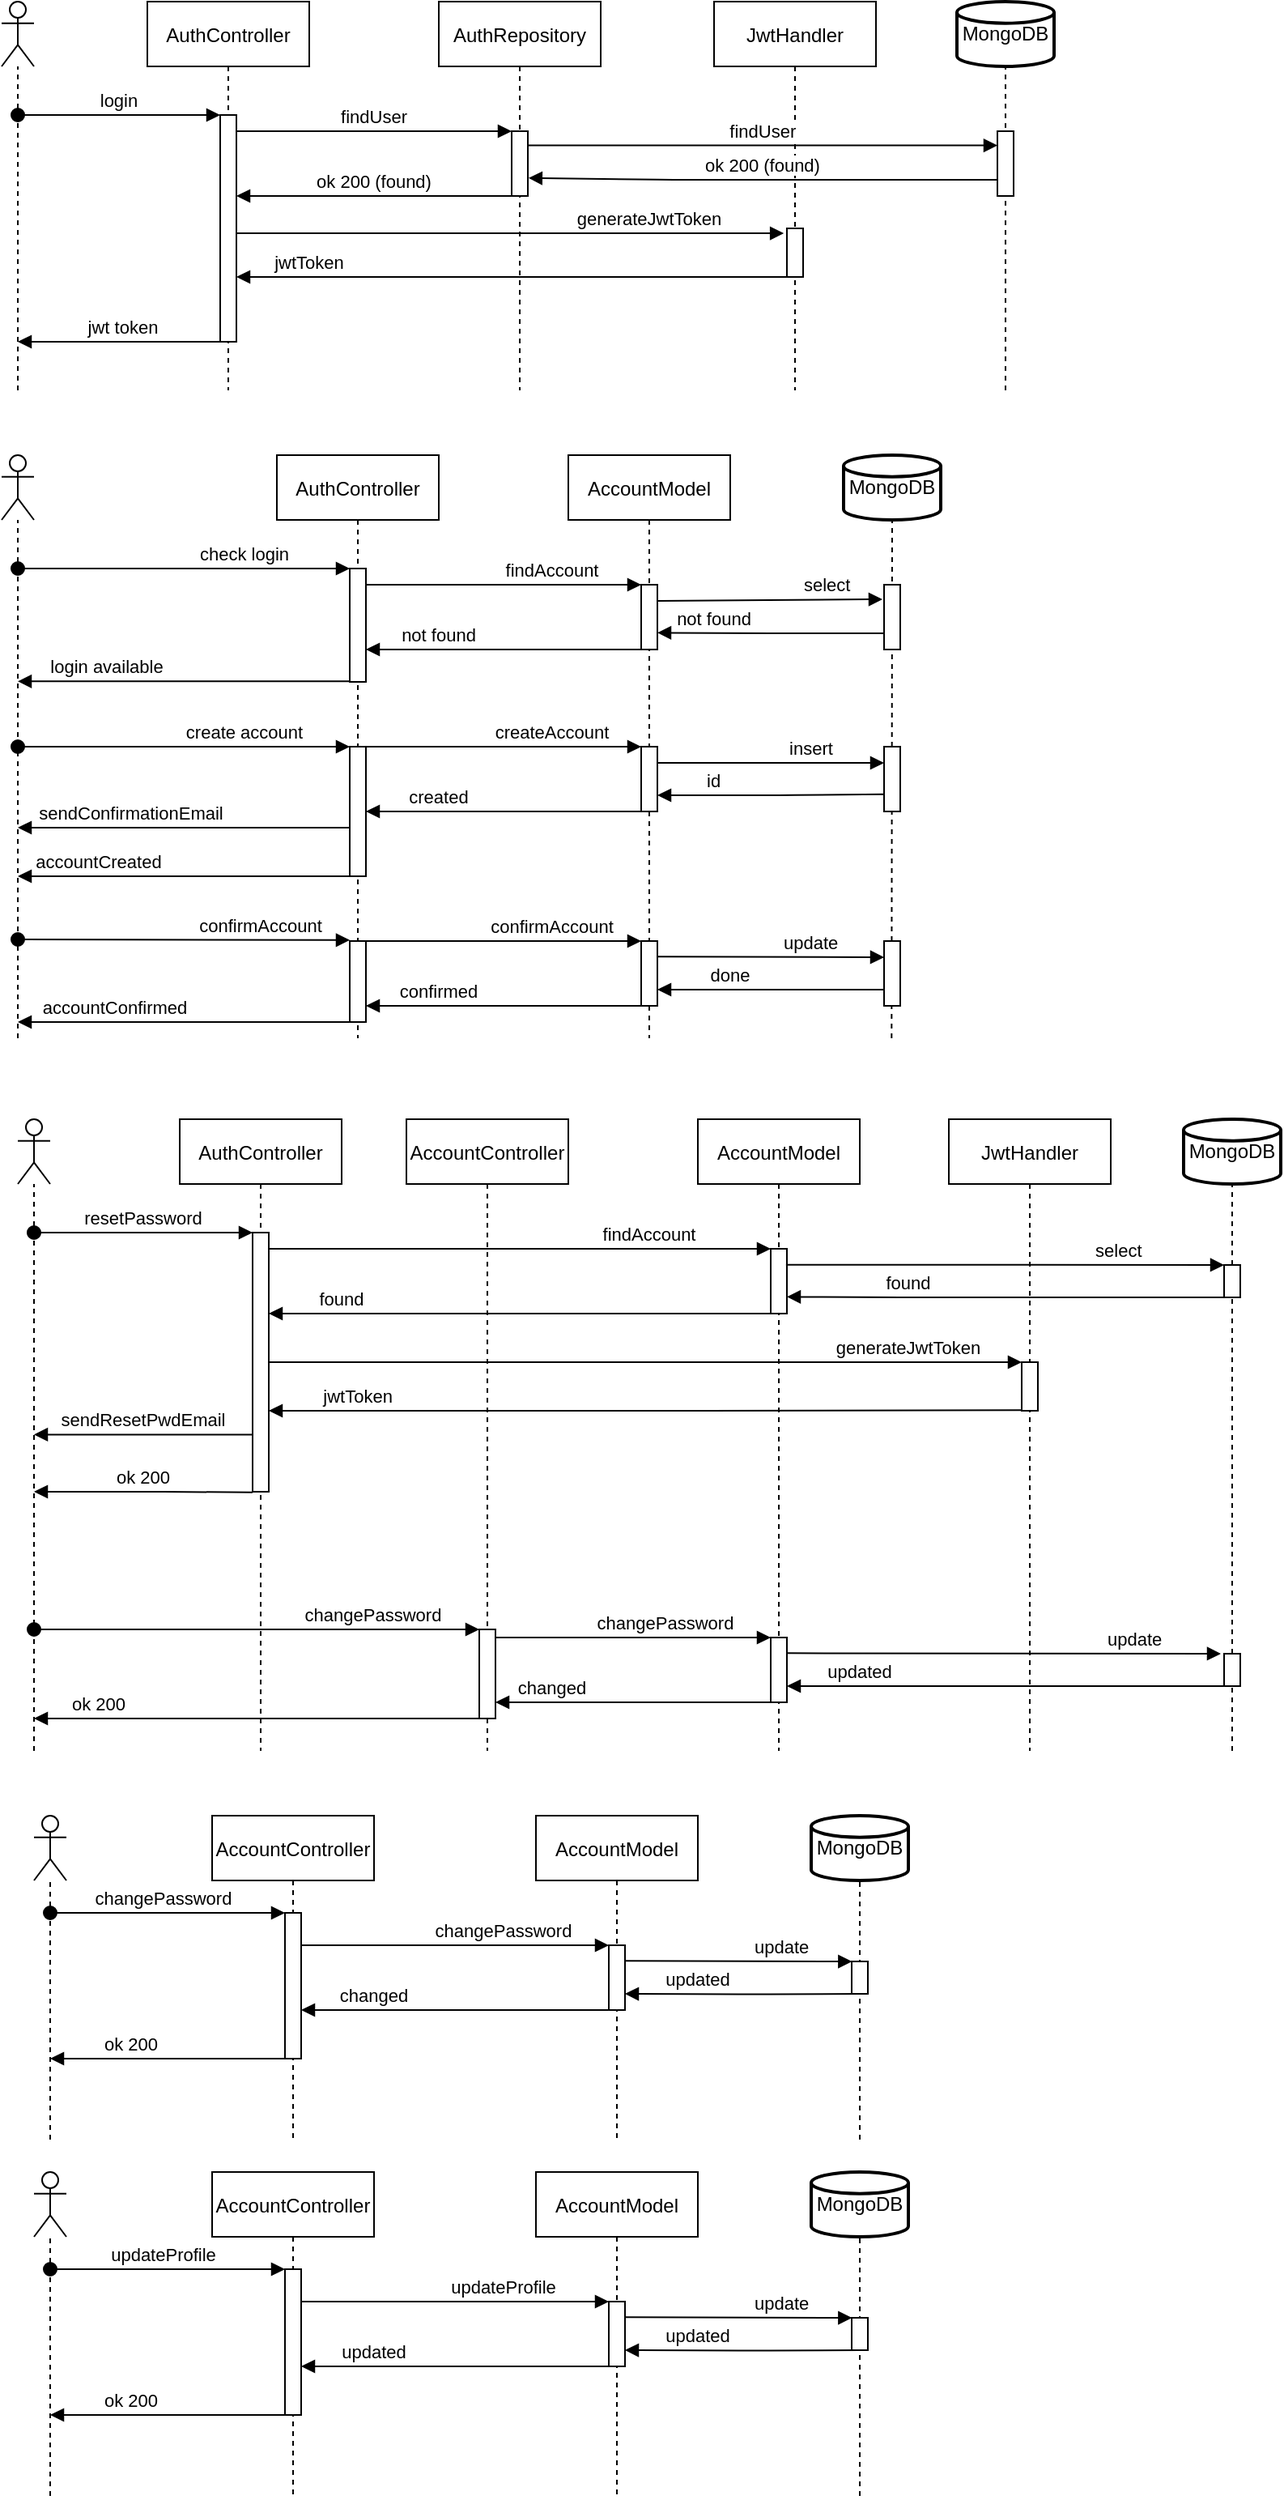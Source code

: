 <mxfile version="14.6.13" type="device"><diagram id="kgpKYQtTHZ0yAKxKKP6v" name="Page-1"><mxGraphModel dx="981" dy="567" grid="1" gridSize="10" guides="1" tooltips="1" connect="1" arrows="1" fold="1" page="1" pageScale="1" pageWidth="850" pageHeight="1100" math="0" shadow="0"><root><mxCell id="0"/><mxCell id="1" parent="0"/><mxCell id="3nuBFxr9cyL0pnOWT2aG-1" value="AuthController" style="shape=umlLifeline;perimeter=lifelinePerimeter;container=1;collapsible=0;recursiveResize=0;rounded=0;shadow=0;strokeWidth=1;" parent="1" vertex="1"><mxGeometry x="120" y="80" width="100" height="240" as="geometry"/></mxCell><mxCell id="3nuBFxr9cyL0pnOWT2aG-2" value="" style="points=[];perimeter=orthogonalPerimeter;rounded=0;shadow=0;strokeWidth=1;" parent="3nuBFxr9cyL0pnOWT2aG-1" vertex="1"><mxGeometry x="45" y="70" width="10" height="140" as="geometry"/></mxCell><mxCell id="3nuBFxr9cyL0pnOWT2aG-3" value="login" style="verticalAlign=bottom;startArrow=oval;endArrow=block;startSize=8;shadow=0;strokeWidth=1;" parent="3nuBFxr9cyL0pnOWT2aG-1" target="3nuBFxr9cyL0pnOWT2aG-2" edge="1"><mxGeometry relative="1" as="geometry"><mxPoint x="-80" y="70" as="sourcePoint"/></mxGeometry></mxCell><mxCell id="3nuBFxr9cyL0pnOWT2aG-5" value="AuthRepository" style="shape=umlLifeline;perimeter=lifelinePerimeter;container=1;collapsible=0;recursiveResize=0;rounded=0;shadow=0;strokeWidth=1;" parent="1" vertex="1"><mxGeometry x="300" y="80" width="100" height="240" as="geometry"/></mxCell><mxCell id="3nuBFxr9cyL0pnOWT2aG-6" value="" style="points=[];perimeter=orthogonalPerimeter;rounded=0;shadow=0;strokeWidth=1;" parent="3nuBFxr9cyL0pnOWT2aG-5" vertex="1"><mxGeometry x="45" y="80" width="10" height="40" as="geometry"/></mxCell><mxCell id="3nuBFxr9cyL0pnOWT2aG-8" value="findUser" style="verticalAlign=bottom;endArrow=block;entryX=0;entryY=0;shadow=0;strokeWidth=1;" parent="1" source="3nuBFxr9cyL0pnOWT2aG-2" target="3nuBFxr9cyL0pnOWT2aG-6" edge="1"><mxGeometry relative="1" as="geometry"><mxPoint x="275" y="160" as="sourcePoint"/></mxGeometry></mxCell><mxCell id="3nuBFxr9cyL0pnOWT2aG-9" value="ok 200 (found)" style="verticalAlign=bottom;endArrow=block;shadow=0;strokeWidth=1;" parent="1" source="3nuBFxr9cyL0pnOWT2aG-6" target="3nuBFxr9cyL0pnOWT2aG-2" edge="1"><mxGeometry relative="1" as="geometry"><mxPoint x="240" y="200" as="sourcePoint"/><mxPoint x="180" y="200" as="targetPoint"/><Array as="points"><mxPoint x="260" y="200"/></Array></mxGeometry></mxCell><mxCell id="QQzCPFlwRDS6oltA7T0L-1" value="" style="shape=umlActor;verticalLabelPosition=bottom;verticalAlign=top;html=1;outlineConnect=0;" vertex="1" parent="1"><mxGeometry x="30" y="80" width="20" height="40" as="geometry"/></mxCell><mxCell id="QQzCPFlwRDS6oltA7T0L-2" value="" style="endArrow=none;dashed=1;html=1;" edge="1" parent="1" target="QQzCPFlwRDS6oltA7T0L-1"><mxGeometry width="50" height="50" relative="1" as="geometry"><mxPoint x="40" y="320" as="sourcePoint"/><mxPoint x="39.58" y="130" as="targetPoint"/></mxGeometry></mxCell><mxCell id="QQzCPFlwRDS6oltA7T0L-3" value="JwtHandler" style="shape=umlLifeline;perimeter=lifelinePerimeter;container=1;collapsible=0;recursiveResize=0;rounded=0;shadow=0;strokeWidth=1;" vertex="1" parent="1"><mxGeometry x="470" y="80" width="100" height="240" as="geometry"/></mxCell><mxCell id="QQzCPFlwRDS6oltA7T0L-4" value="" style="points=[];perimeter=orthogonalPerimeter;rounded=0;shadow=0;strokeWidth=1;" vertex="1" parent="QQzCPFlwRDS6oltA7T0L-3"><mxGeometry x="45" y="140" width="10" height="30" as="geometry"/></mxCell><mxCell id="QQzCPFlwRDS6oltA7T0L-5" value="generateJwtToken" style="verticalAlign=bottom;endArrow=block;entryX=-0.193;entryY=0.102;shadow=0;strokeWidth=1;entryDx=0;entryDy=0;entryPerimeter=0;" edge="1" parent="1" source="3nuBFxr9cyL0pnOWT2aG-2" target="QQzCPFlwRDS6oltA7T0L-4"><mxGeometry x="0.509" relative="1" as="geometry"><mxPoint x="180" y="240" as="sourcePoint"/><mxPoint x="350" y="240" as="targetPoint"/><mxPoint as="offset"/></mxGeometry></mxCell><mxCell id="QQzCPFlwRDS6oltA7T0L-8" value="jwt token" style="verticalAlign=bottom;endArrow=block;shadow=0;strokeWidth=1;" edge="1" parent="1"><mxGeometry relative="1" as="geometry"><mxPoint x="170" y="290" as="sourcePoint"/><mxPoint x="40" y="290" as="targetPoint"/><Array as="points"><mxPoint x="85" y="290"/></Array></mxGeometry></mxCell><mxCell id="QQzCPFlwRDS6oltA7T0L-9" value="jwtToken" style="verticalAlign=bottom;endArrow=block;shadow=0;strokeWidth=1;" edge="1" parent="1" target="3nuBFxr9cyL0pnOWT2aG-2"><mxGeometry x="0.739" relative="1" as="geometry"><mxPoint x="520" y="250.0" as="sourcePoint"/><mxPoint x="350" y="250.0" as="targetPoint"/><Array as="points"><mxPoint x="435" y="250"/></Array><mxPoint as="offset"/></mxGeometry></mxCell><mxCell id="QQzCPFlwRDS6oltA7T0L-20" value="AuthController" style="shape=umlLifeline;perimeter=lifelinePerimeter;container=1;collapsible=0;recursiveResize=0;rounded=0;shadow=0;strokeWidth=1;" vertex="1" parent="1"><mxGeometry x="200" y="360" width="100" height="360" as="geometry"/></mxCell><mxCell id="QQzCPFlwRDS6oltA7T0L-21" value="" style="points=[];perimeter=orthogonalPerimeter;rounded=0;shadow=0;strokeWidth=1;" vertex="1" parent="QQzCPFlwRDS6oltA7T0L-20"><mxGeometry x="45" y="70" width="10" height="70" as="geometry"/></mxCell><mxCell id="QQzCPFlwRDS6oltA7T0L-22" value="check login" style="verticalAlign=bottom;startArrow=oval;endArrow=block;startSize=8;shadow=0;strokeWidth=1;" edge="1" parent="QQzCPFlwRDS6oltA7T0L-20" target="QQzCPFlwRDS6oltA7T0L-21"><mxGeometry x="0.366" relative="1" as="geometry"><mxPoint x="-160" y="70" as="sourcePoint"/><mxPoint as="offset"/></mxGeometry></mxCell><mxCell id="QQzCPFlwRDS6oltA7T0L-23" value="AccountModel" style="shape=umlLifeline;perimeter=lifelinePerimeter;container=1;collapsible=0;recursiveResize=0;rounded=0;shadow=0;strokeWidth=1;" vertex="1" parent="1"><mxGeometry x="380" y="360" width="100" height="360" as="geometry"/></mxCell><mxCell id="QQzCPFlwRDS6oltA7T0L-24" value="" style="points=[];perimeter=orthogonalPerimeter;rounded=0;shadow=0;strokeWidth=1;" vertex="1" parent="QQzCPFlwRDS6oltA7T0L-23"><mxGeometry x="45" y="80" width="10" height="40" as="geometry"/></mxCell><mxCell id="QQzCPFlwRDS6oltA7T0L-46" value="" style="points=[];perimeter=orthogonalPerimeter;rounded=0;shadow=0;strokeWidth=1;" vertex="1" parent="QQzCPFlwRDS6oltA7T0L-23"><mxGeometry x="45" y="300" width="10" height="40" as="geometry"/></mxCell><mxCell id="QQzCPFlwRDS6oltA7T0L-47" value="confirmAccount" style="verticalAlign=bottom;endArrow=block;entryX=0;entryY=0;shadow=0;strokeWidth=1;" edge="1" parent="QQzCPFlwRDS6oltA7T0L-23"><mxGeometry x="0.353" relative="1" as="geometry"><mxPoint x="-125" y="300" as="sourcePoint"/><mxPoint x="45" y="300" as="targetPoint"/><mxPoint as="offset"/></mxGeometry></mxCell><mxCell id="QQzCPFlwRDS6oltA7T0L-48" value="confirmed" style="verticalAlign=bottom;endArrow=block;shadow=0;strokeWidth=1;" edge="1" parent="QQzCPFlwRDS6oltA7T0L-23"><mxGeometry x="0.471" relative="1" as="geometry"><mxPoint x="45" y="340" as="sourcePoint"/><mxPoint x="-125" y="340" as="targetPoint"/><Array as="points"><mxPoint x="-40" y="340"/></Array><mxPoint as="offset"/></mxGeometry></mxCell><mxCell id="QQzCPFlwRDS6oltA7T0L-35" value="" style="points=[];perimeter=orthogonalPerimeter;rounded=0;shadow=0;strokeWidth=1;" vertex="1" parent="QQzCPFlwRDS6oltA7T0L-23"><mxGeometry x="-135" y="180" width="10" height="80" as="geometry"/></mxCell><mxCell id="QQzCPFlwRDS6oltA7T0L-37" value="" style="points=[];perimeter=orthogonalPerimeter;rounded=0;shadow=0;strokeWidth=1;" vertex="1" parent="QQzCPFlwRDS6oltA7T0L-23"><mxGeometry x="45" y="180" width="10" height="40" as="geometry"/></mxCell><mxCell id="QQzCPFlwRDS6oltA7T0L-38" value="createAccount" style="verticalAlign=bottom;endArrow=block;entryX=0;entryY=0;shadow=0;strokeWidth=1;" edge="1" parent="QQzCPFlwRDS6oltA7T0L-23"><mxGeometry x="0.353" relative="1" as="geometry"><mxPoint x="-125" y="180" as="sourcePoint"/><mxPoint x="45" y="180" as="targetPoint"/><mxPoint as="offset"/></mxGeometry></mxCell><mxCell id="QQzCPFlwRDS6oltA7T0L-39" value="created" style="verticalAlign=bottom;endArrow=block;shadow=0;strokeWidth=1;" edge="1" parent="QQzCPFlwRDS6oltA7T0L-23"><mxGeometry x="0.471" relative="1" as="geometry"><mxPoint x="45" y="220" as="sourcePoint"/><mxPoint x="-125" y="220" as="targetPoint"/><Array as="points"><mxPoint x="-40" y="220"/></Array><mxPoint as="offset"/></mxGeometry></mxCell><mxCell id="QQzCPFlwRDS6oltA7T0L-42" value="accountCreated" style="verticalAlign=bottom;endArrow=block;shadow=0;strokeWidth=1;" edge="1" parent="QQzCPFlwRDS6oltA7T0L-23"><mxGeometry x="0.512" relative="1" as="geometry"><mxPoint x="-135" y="260.0" as="sourcePoint"/><mxPoint x="-340" y="260" as="targetPoint"/><Array as="points"><mxPoint x="-215" y="260"/></Array><mxPoint as="offset"/></mxGeometry></mxCell><mxCell id="QQzCPFlwRDS6oltA7T0L-43" value="sendConfirmationEmail" style="verticalAlign=bottom;endArrow=block;shadow=0;strokeWidth=1;" edge="1" parent="QQzCPFlwRDS6oltA7T0L-23"><mxGeometry x="0.317" relative="1" as="geometry"><mxPoint x="-135" y="230" as="sourcePoint"/><mxPoint x="-340" y="230" as="targetPoint"/><Array as="points"><mxPoint x="-215" y="230"/></Array><mxPoint as="offset"/></mxGeometry></mxCell><mxCell id="QQzCPFlwRDS6oltA7T0L-25" value="findAccount" style="verticalAlign=bottom;endArrow=block;entryX=0;entryY=0;shadow=0;strokeWidth=1;" edge="1" parent="1" source="QQzCPFlwRDS6oltA7T0L-21" target="QQzCPFlwRDS6oltA7T0L-24"><mxGeometry x="0.353" relative="1" as="geometry"><mxPoint x="355" y="440" as="sourcePoint"/><mxPoint as="offset"/></mxGeometry></mxCell><mxCell id="QQzCPFlwRDS6oltA7T0L-26" value="not found" style="verticalAlign=bottom;endArrow=block;shadow=0;strokeWidth=1;" edge="1" parent="1" source="QQzCPFlwRDS6oltA7T0L-24" target="QQzCPFlwRDS6oltA7T0L-21"><mxGeometry x="0.471" relative="1" as="geometry"><mxPoint x="320" y="480" as="sourcePoint"/><mxPoint x="260" y="480" as="targetPoint"/><Array as="points"><mxPoint x="340" y="480"/></Array><mxPoint as="offset"/></mxGeometry></mxCell><mxCell id="QQzCPFlwRDS6oltA7T0L-27" value="" style="shape=umlActor;verticalLabelPosition=bottom;verticalAlign=top;html=1;outlineConnect=0;" vertex="1" parent="1"><mxGeometry x="30" y="360" width="20" height="40" as="geometry"/></mxCell><mxCell id="QQzCPFlwRDS6oltA7T0L-28" value="" style="endArrow=none;dashed=1;html=1;" edge="1" parent="1" target="QQzCPFlwRDS6oltA7T0L-27"><mxGeometry width="50" height="50" relative="1" as="geometry"><mxPoint x="40" y="720" as="sourcePoint"/><mxPoint x="35" y="410" as="targetPoint"/></mxGeometry></mxCell><mxCell id="QQzCPFlwRDS6oltA7T0L-29" value="login available" style="verticalAlign=bottom;endArrow=block;shadow=0;strokeWidth=1;" edge="1" parent="1" source="QQzCPFlwRDS6oltA7T0L-21"><mxGeometry x="0.463" relative="1" as="geometry"><mxPoint x="170" y="500" as="sourcePoint"/><mxPoint x="40" y="499.66" as="targetPoint"/><Array as="points"><mxPoint x="95" y="499.66"/></Array><mxPoint as="offset"/></mxGeometry></mxCell><mxCell id="QQzCPFlwRDS6oltA7T0L-44" value="" style="points=[];perimeter=orthogonalPerimeter;rounded=0;shadow=0;strokeWidth=1;" vertex="1" parent="1"><mxGeometry x="245" y="660" width="10" height="50" as="geometry"/></mxCell><mxCell id="QQzCPFlwRDS6oltA7T0L-45" value="confirmAccount" style="verticalAlign=bottom;startArrow=oval;endArrow=block;startSize=8;shadow=0;strokeWidth=1;" edge="1" parent="1"><mxGeometry x="0.463" relative="1" as="geometry"><mxPoint x="40" y="659" as="sourcePoint"/><mxPoint x="245" y="659.43" as="targetPoint"/><mxPoint as="offset"/></mxGeometry></mxCell><mxCell id="QQzCPFlwRDS6oltA7T0L-49" value="accountConfirmed" style="verticalAlign=bottom;endArrow=block;shadow=0;strokeWidth=1;" edge="1" parent="1" source="QQzCPFlwRDS6oltA7T0L-20"><mxGeometry x="0.427" relative="1" as="geometry"><mxPoint x="175" y="710" as="sourcePoint"/><mxPoint x="40" y="710" as="targetPoint"/><Array as="points"><mxPoint x="95" y="710"/></Array><mxPoint as="offset"/></mxGeometry></mxCell><mxCell id="QQzCPFlwRDS6oltA7T0L-50" value="MongoDB" style="strokeWidth=2;html=1;shape=mxgraph.flowchart.database;whiteSpace=wrap;" vertex="1" parent="1"><mxGeometry x="550" y="360" width="60" height="40" as="geometry"/></mxCell><mxCell id="QQzCPFlwRDS6oltA7T0L-51" value="" style="endArrow=none;dashed=1;html=1;entryX=0.5;entryY=1;entryDx=0;entryDy=0;entryPerimeter=0;" edge="1" parent="1" target="QQzCPFlwRDS6oltA7T0L-50"><mxGeometry width="50" height="50" relative="1" as="geometry"><mxPoint x="579.66" y="720.0" as="sourcePoint"/><mxPoint x="579.66" y="410" as="targetPoint"/></mxGeometry></mxCell><mxCell id="QQzCPFlwRDS6oltA7T0L-52" value="" style="points=[];perimeter=orthogonalPerimeter;rounded=0;shadow=0;strokeWidth=1;" vertex="1" parent="1"><mxGeometry x="575" y="440" width="10" height="40" as="geometry"/></mxCell><mxCell id="QQzCPFlwRDS6oltA7T0L-53" value="select" style="verticalAlign=bottom;endArrow=block;shadow=0;strokeWidth=1;entryX=-0.1;entryY=0.225;entryDx=0;entryDy=0;entryPerimeter=0;exitX=1.033;exitY=0.25;exitDx=0;exitDy=0;exitPerimeter=0;" edge="1" parent="1" target="QQzCPFlwRDS6oltA7T0L-52" source="QQzCPFlwRDS6oltA7T0L-24"><mxGeometry x="0.51" relative="1" as="geometry"><mxPoint x="440" y="450" as="sourcePoint"/><mxPoint x="540" y="450" as="targetPoint"/><mxPoint as="offset"/></mxGeometry></mxCell><mxCell id="QQzCPFlwRDS6oltA7T0L-55" value="not found" style="verticalAlign=bottom;endArrow=block;shadow=0;strokeWidth=1;entryX=1;entryY=0.742;entryDx=0;entryDy=0;entryPerimeter=0;" edge="1" parent="1" source="QQzCPFlwRDS6oltA7T0L-52" target="QQzCPFlwRDS6oltA7T0L-24"><mxGeometry x="0.5" relative="1" as="geometry"><mxPoint x="570" y="470" as="sourcePoint"/><mxPoint x="440" y="470" as="targetPoint"/><Array as="points"><mxPoint x="515" y="470"/></Array><mxPoint as="offset"/></mxGeometry></mxCell><mxCell id="QQzCPFlwRDS6oltA7T0L-56" value="" style="points=[];perimeter=orthogonalPerimeter;rounded=0;shadow=0;strokeWidth=1;" vertex="1" parent="1"><mxGeometry x="575" y="540" width="10" height="40" as="geometry"/></mxCell><mxCell id="QQzCPFlwRDS6oltA7T0L-57" value="insert" style="verticalAlign=bottom;endArrow=block;shadow=0;strokeWidth=1;" edge="1" parent="1" target="QQzCPFlwRDS6oltA7T0L-56"><mxGeometry x="0.357" relative="1" as="geometry"><mxPoint x="435" y="550" as="sourcePoint"/><mxPoint x="555" y="550" as="targetPoint"/><Array as="points"><mxPoint x="525" y="550"/></Array><mxPoint as="offset"/></mxGeometry></mxCell><mxCell id="QQzCPFlwRDS6oltA7T0L-58" value="id" style="verticalAlign=bottom;endArrow=block;shadow=0;strokeWidth=1;exitX=0.033;exitY=0.733;exitDx=0;exitDy=0;exitPerimeter=0;" edge="1" parent="1" source="QQzCPFlwRDS6oltA7T0L-56"><mxGeometry x="0.501" relative="1" as="geometry"><mxPoint x="555" y="570" as="sourcePoint"/><mxPoint x="435" y="570" as="targetPoint"/><Array as="points"><mxPoint x="510" y="570"/></Array><mxPoint as="offset"/></mxGeometry></mxCell><mxCell id="QQzCPFlwRDS6oltA7T0L-59" value="" style="points=[];perimeter=orthogonalPerimeter;rounded=0;shadow=0;strokeWidth=1;" vertex="1" parent="1"><mxGeometry x="575" y="660" width="10" height="40" as="geometry"/></mxCell><mxCell id="QQzCPFlwRDS6oltA7T0L-60" value="update" style="verticalAlign=bottom;endArrow=block;shadow=0;strokeWidth=1;exitX=1.033;exitY=0.242;exitDx=0;exitDy=0;exitPerimeter=0;" edge="1" parent="1" source="QQzCPFlwRDS6oltA7T0L-46"><mxGeometry x="0.356" relative="1" as="geometry"><mxPoint x="455" y="670" as="sourcePoint"/><mxPoint x="575" y="670" as="targetPoint"/><mxPoint as="offset"/></mxGeometry></mxCell><mxCell id="QQzCPFlwRDS6oltA7T0L-61" value="done" style="verticalAlign=bottom;endArrow=block;shadow=0;strokeWidth=1;" edge="1" parent="1" source="QQzCPFlwRDS6oltA7T0L-59"><mxGeometry x="0.357" relative="1" as="geometry"><mxPoint x="555" y="690" as="sourcePoint"/><mxPoint x="435" y="690" as="targetPoint"/><Array as="points"><mxPoint x="510" y="690"/></Array><mxPoint as="offset"/></mxGeometry></mxCell><mxCell id="QQzCPFlwRDS6oltA7T0L-64" value="MongoDB" style="strokeWidth=2;html=1;shape=mxgraph.flowchart.database;whiteSpace=wrap;" vertex="1" parent="1"><mxGeometry x="620" y="80" width="60" height="40" as="geometry"/></mxCell><mxCell id="QQzCPFlwRDS6oltA7T0L-65" value="" style="endArrow=none;dashed=1;html=1;entryX=0.5;entryY=1;entryDx=0;entryDy=0;entryPerimeter=0;" edge="1" parent="1" target="QQzCPFlwRDS6oltA7T0L-64"><mxGeometry width="50" height="50" relative="1" as="geometry"><mxPoint x="650" y="320" as="sourcePoint"/><mxPoint x="649.66" y="130" as="targetPoint"/></mxGeometry></mxCell><mxCell id="QQzCPFlwRDS6oltA7T0L-66" value="" style="points=[];perimeter=orthogonalPerimeter;rounded=0;shadow=0;strokeWidth=1;" vertex="1" parent="1"><mxGeometry x="645" y="160" width="10" height="40" as="geometry"/></mxCell><mxCell id="QQzCPFlwRDS6oltA7T0L-67" value="findUser" style="verticalAlign=bottom;endArrow=block;shadow=0;strokeWidth=1;exitX=1.014;exitY=0.219;exitDx=0;exitDy=0;exitPerimeter=0;" edge="1" parent="1" source="3nuBFxr9cyL0pnOWT2aG-6" target="QQzCPFlwRDS6oltA7T0L-66"><mxGeometry relative="1" as="geometry"><mxPoint x="360" y="170" as="sourcePoint"/><mxPoint x="530" y="170" as="targetPoint"/></mxGeometry></mxCell><mxCell id="QQzCPFlwRDS6oltA7T0L-68" value="ok 200 (found)" style="verticalAlign=bottom;endArrow=block;shadow=0;strokeWidth=1;entryX=1.041;entryY=0.723;entryDx=0;entryDy=0;entryPerimeter=0;" edge="1" parent="1" source="QQzCPFlwRDS6oltA7T0L-66" target="3nuBFxr9cyL0pnOWT2aG-6"><mxGeometry relative="1" as="geometry"><mxPoint x="530" y="190" as="sourcePoint"/><mxPoint x="360" y="189" as="targetPoint"/><Array as="points"><mxPoint x="445" y="190"/></Array></mxGeometry></mxCell><mxCell id="QQzCPFlwRDS6oltA7T0L-69" value="AuthController" style="shape=umlLifeline;perimeter=lifelinePerimeter;container=1;collapsible=0;recursiveResize=0;rounded=0;shadow=0;strokeWidth=1;" vertex="1" parent="1"><mxGeometry x="140" y="770" width="100" height="390" as="geometry"/></mxCell><mxCell id="QQzCPFlwRDS6oltA7T0L-70" value="" style="points=[];perimeter=orthogonalPerimeter;rounded=0;shadow=0;strokeWidth=1;" vertex="1" parent="QQzCPFlwRDS6oltA7T0L-69"><mxGeometry x="45" y="70" width="10" height="160" as="geometry"/></mxCell><mxCell id="QQzCPFlwRDS6oltA7T0L-71" value="resetPassword" style="verticalAlign=bottom;startArrow=oval;endArrow=block;startSize=8;shadow=0;strokeWidth=1;" edge="1" parent="QQzCPFlwRDS6oltA7T0L-69" target="QQzCPFlwRDS6oltA7T0L-70"><mxGeometry relative="1" as="geometry"><mxPoint x="-90" y="70" as="sourcePoint"/></mxGeometry></mxCell><mxCell id="QQzCPFlwRDS6oltA7T0L-72" value="AccountModel" style="shape=umlLifeline;perimeter=lifelinePerimeter;container=1;collapsible=0;recursiveResize=0;rounded=0;shadow=0;strokeWidth=1;" vertex="1" parent="1"><mxGeometry x="460" y="770" width="100" height="390" as="geometry"/></mxCell><mxCell id="QQzCPFlwRDS6oltA7T0L-73" value="" style="points=[];perimeter=orthogonalPerimeter;rounded=0;shadow=0;strokeWidth=1;" vertex="1" parent="QQzCPFlwRDS6oltA7T0L-72"><mxGeometry x="45" y="80" width="10" height="40" as="geometry"/></mxCell><mxCell id="QQzCPFlwRDS6oltA7T0L-74" value="" style="points=[];perimeter=orthogonalPerimeter;rounded=0;shadow=0;strokeWidth=1;" vertex="1" parent="QQzCPFlwRDS6oltA7T0L-72"><mxGeometry x="45" y="320" width="10" height="40" as="geometry"/></mxCell><mxCell id="QQzCPFlwRDS6oltA7T0L-84" value="findAccount" style="verticalAlign=bottom;endArrow=block;entryX=0;entryY=0;shadow=0;strokeWidth=1;" edge="1" parent="1" source="QQzCPFlwRDS6oltA7T0L-70" target="QQzCPFlwRDS6oltA7T0L-73"><mxGeometry x="0.516" relative="1" as="geometry"><mxPoint x="295" y="850" as="sourcePoint"/><mxPoint as="offset"/></mxGeometry></mxCell><mxCell id="QQzCPFlwRDS6oltA7T0L-85" value="found" style="verticalAlign=bottom;endArrow=block;shadow=0;strokeWidth=1;" edge="1" parent="1" source="QQzCPFlwRDS6oltA7T0L-73" target="QQzCPFlwRDS6oltA7T0L-70"><mxGeometry x="0.71" relative="1" as="geometry"><mxPoint x="260" y="890" as="sourcePoint"/><mxPoint x="200" y="890" as="targetPoint"/><Array as="points"><mxPoint x="280" y="890"/></Array><mxPoint as="offset"/></mxGeometry></mxCell><mxCell id="QQzCPFlwRDS6oltA7T0L-86" value="" style="shape=umlActor;verticalLabelPosition=bottom;verticalAlign=top;html=1;outlineConnect=0;" vertex="1" parent="1"><mxGeometry x="40" y="770" width="20" height="40" as="geometry"/></mxCell><mxCell id="QQzCPFlwRDS6oltA7T0L-87" value="" style="endArrow=none;dashed=1;html=1;" edge="1" parent="1" target="QQzCPFlwRDS6oltA7T0L-86"><mxGeometry width="50" height="50" relative="1" as="geometry"><mxPoint x="50" y="1160" as="sourcePoint"/><mxPoint x="45" y="820" as="targetPoint"/></mxGeometry></mxCell><mxCell id="QQzCPFlwRDS6oltA7T0L-88" value="ok 200" style="verticalAlign=bottom;endArrow=block;shadow=0;strokeWidth=1;" edge="1" parent="1"><mxGeometry relative="1" as="geometry"><mxPoint x="185" y="1000.34" as="sourcePoint"/><mxPoint x="50" y="1000" as="targetPoint"/><Array as="points"><mxPoint x="120" y="1000"/></Array></mxGeometry></mxCell><mxCell id="QQzCPFlwRDS6oltA7T0L-90" value="changePassword" style="verticalAlign=bottom;startArrow=oval;endArrow=block;startSize=8;shadow=0;strokeWidth=1;" edge="1" parent="1"><mxGeometry x="0.522" relative="1" as="geometry"><mxPoint x="50" y="1085" as="sourcePoint"/><mxPoint x="325" y="1085" as="targetPoint"/><mxPoint as="offset"/></mxGeometry></mxCell><mxCell id="QQzCPFlwRDS6oltA7T0L-91" value="ok 200" style="verticalAlign=bottom;endArrow=block;shadow=0;strokeWidth=1;" edge="1" parent="1" source="QQzCPFlwRDS6oltA7T0L-89"><mxGeometry x="0.709" relative="1" as="geometry"><mxPoint x="320" y="1140" as="sourcePoint"/><mxPoint x="50" y="1140" as="targetPoint"/><Array as="points"><mxPoint x="105" y="1140"/></Array><mxPoint as="offset"/></mxGeometry></mxCell><mxCell id="QQzCPFlwRDS6oltA7T0L-92" value="MongoDB" style="strokeWidth=2;html=1;shape=mxgraph.flowchart.database;whiteSpace=wrap;" vertex="1" parent="1"><mxGeometry x="760" y="770" width="60" height="40" as="geometry"/></mxCell><mxCell id="QQzCPFlwRDS6oltA7T0L-93" value="" style="endArrow=none;dashed=1;html=1;entryX=0.5;entryY=1;entryDx=0;entryDy=0;entryPerimeter=0;" edge="1" parent="1" target="QQzCPFlwRDS6oltA7T0L-92"><mxGeometry width="50" height="50" relative="1" as="geometry"><mxPoint x="790" y="1160" as="sourcePoint"/><mxPoint x="659.66" y="820" as="targetPoint"/></mxGeometry></mxCell><mxCell id="QQzCPFlwRDS6oltA7T0L-94" value="" style="points=[];perimeter=orthogonalPerimeter;rounded=0;shadow=0;strokeWidth=1;" vertex="1" parent="1"><mxGeometry x="785" y="860" width="10" height="20" as="geometry"/></mxCell><mxCell id="QQzCPFlwRDS6oltA7T0L-95" value="select" style="verticalAlign=bottom;endArrow=block;shadow=0;strokeWidth=1;exitX=0.943;exitY=0.246;exitDx=0;exitDy=0;exitPerimeter=0;" edge="1" parent="1" source="QQzCPFlwRDS6oltA7T0L-73"><mxGeometry x="0.519" relative="1" as="geometry"><mxPoint x="535" y="860" as="sourcePoint"/><mxPoint x="785" y="860" as="targetPoint"/><mxPoint as="offset"/></mxGeometry></mxCell><mxCell id="QQzCPFlwRDS6oltA7T0L-96" value="found" style="verticalAlign=bottom;endArrow=block;shadow=0;strokeWidth=1;entryX=1;entryY=0.742;entryDx=0;entryDy=0;entryPerimeter=0;" edge="1" parent="1" target="QQzCPFlwRDS6oltA7T0L-73"><mxGeometry x="0.445" relative="1" as="geometry"><mxPoint x="785" y="880" as="sourcePoint"/><mxPoint x="520" y="880" as="targetPoint"/><Array as="points"><mxPoint x="595" y="880"/></Array><mxPoint as="offset"/></mxGeometry></mxCell><mxCell id="QQzCPFlwRDS6oltA7T0L-100" value="" style="points=[];perimeter=orthogonalPerimeter;rounded=0;shadow=0;strokeWidth=1;" vertex="1" parent="1"><mxGeometry x="785" y="1100" width="10" height="20" as="geometry"/></mxCell><mxCell id="QQzCPFlwRDS6oltA7T0L-101" value="update" style="verticalAlign=bottom;endArrow=block;shadow=0;strokeWidth=1;exitX=1.033;exitY=0.242;exitDx=0;exitDy=0;exitPerimeter=0;" edge="1" parent="1" source="QQzCPFlwRDS6oltA7T0L-74"><mxGeometry x="0.604" relative="1" as="geometry"><mxPoint x="535" y="1100" as="sourcePoint"/><mxPoint x="783" y="1100" as="targetPoint"/><mxPoint as="offset"/></mxGeometry></mxCell><mxCell id="QQzCPFlwRDS6oltA7T0L-102" value="updated" style="verticalAlign=bottom;endArrow=block;shadow=0;strokeWidth=1;" edge="1" parent="1" source="QQzCPFlwRDS6oltA7T0L-100"><mxGeometry x="0.667" relative="1" as="geometry"><mxPoint x="635" y="1120" as="sourcePoint"/><mxPoint x="515" y="1120" as="targetPoint"/><Array as="points"><mxPoint x="590" y="1120"/></Array><mxPoint as="offset"/></mxGeometry></mxCell><mxCell id="QQzCPFlwRDS6oltA7T0L-106" value="JwtHandler" style="shape=umlLifeline;perimeter=lifelinePerimeter;container=1;collapsible=0;recursiveResize=0;rounded=0;shadow=0;strokeWidth=1;" vertex="1" parent="1"><mxGeometry x="615" y="770" width="100" height="390" as="geometry"/></mxCell><mxCell id="QQzCPFlwRDS6oltA7T0L-79" value="" style="points=[];perimeter=orthogonalPerimeter;rounded=0;shadow=0;strokeWidth=1;" vertex="1" parent="1"><mxGeometry x="660" y="920" width="10" height="30" as="geometry"/></mxCell><mxCell id="QQzCPFlwRDS6oltA7T0L-109" value="jwtToken" style="verticalAlign=bottom;endArrow=block;shadow=0;strokeWidth=1;exitX=-0.043;exitY=0.986;exitDx=0;exitDy=0;exitPerimeter=0;" edge="1" parent="1" source="QQzCPFlwRDS6oltA7T0L-79"><mxGeometry x="0.763" relative="1" as="geometry"><mxPoint x="520" y="950" as="sourcePoint"/><mxPoint x="195" y="950" as="targetPoint"/><Array as="points"><mxPoint x="455" y="950"/></Array><mxPoint as="offset"/></mxGeometry></mxCell><mxCell id="QQzCPFlwRDS6oltA7T0L-80" value="generateJwtToken" style="verticalAlign=bottom;endArrow=block;shadow=0;strokeWidth=1;" edge="1" parent="1" source="QQzCPFlwRDS6oltA7T0L-70"><mxGeometry x="0.699" relative="1" as="geometry"><mxPoint x="220" y="920" as="sourcePoint"/><mxPoint x="660" y="920" as="targetPoint"/><mxPoint as="offset"/></mxGeometry></mxCell><mxCell id="QQzCPFlwRDS6oltA7T0L-83" value="sendResetPwdEmail" style="verticalAlign=bottom;endArrow=block;shadow=0;strokeWidth=1;" edge="1" parent="1"><mxGeometry relative="1" as="geometry"><mxPoint x="185" y="964.71" as="sourcePoint"/><mxPoint x="50" y="964.71" as="targetPoint"/><Array as="points"><mxPoint x="105" y="964.71"/></Array></mxGeometry></mxCell><mxCell id="QQzCPFlwRDS6oltA7T0L-111" value="AccountController" style="shape=umlLifeline;perimeter=lifelinePerimeter;container=1;collapsible=0;recursiveResize=0;rounded=0;shadow=0;strokeWidth=1;" vertex="1" parent="1"><mxGeometry x="280" y="770" width="100" height="390" as="geometry"/></mxCell><mxCell id="QQzCPFlwRDS6oltA7T0L-89" value="" style="points=[];perimeter=orthogonalPerimeter;rounded=0;shadow=0;strokeWidth=1;" vertex="1" parent="1"><mxGeometry x="325" y="1085" width="10" height="55" as="geometry"/></mxCell><mxCell id="QQzCPFlwRDS6oltA7T0L-115" value="changePassword" style="verticalAlign=bottom;endArrow=block;shadow=0;strokeWidth=1;" edge="1" parent="1" source="QQzCPFlwRDS6oltA7T0L-89"><mxGeometry x="0.235" relative="1" as="geometry"><mxPoint x="340" y="1090" as="sourcePoint"/><mxPoint x="505" y="1090" as="targetPoint"/><mxPoint as="offset"/></mxGeometry></mxCell><mxCell id="QQzCPFlwRDS6oltA7T0L-116" value="changed" style="verticalAlign=bottom;endArrow=block;shadow=0;strokeWidth=1;" edge="1" parent="1"><mxGeometry x="0.588" relative="1" as="geometry"><mxPoint x="505" y="1130" as="sourcePoint"/><mxPoint x="335" y="1130" as="targetPoint"/><Array as="points"><mxPoint x="420" y="1130"/></Array><mxPoint as="offset"/></mxGeometry></mxCell><mxCell id="QQzCPFlwRDS6oltA7T0L-122" value="AccountModel" style="shape=umlLifeline;perimeter=lifelinePerimeter;container=1;collapsible=0;recursiveResize=0;rounded=0;shadow=0;strokeWidth=1;" vertex="1" parent="1"><mxGeometry x="360" y="1200" width="100" height="200" as="geometry"/></mxCell><mxCell id="QQzCPFlwRDS6oltA7T0L-124" value="" style="points=[];perimeter=orthogonalPerimeter;rounded=0;shadow=0;strokeWidth=1;" vertex="1" parent="QQzCPFlwRDS6oltA7T0L-122"><mxGeometry x="45" y="80" width="10" height="40" as="geometry"/></mxCell><mxCell id="QQzCPFlwRDS6oltA7T0L-127" value="" style="shape=umlActor;verticalLabelPosition=bottom;verticalAlign=top;html=1;outlineConnect=0;" vertex="1" parent="1"><mxGeometry x="50" y="1200" width="20" height="40" as="geometry"/></mxCell><mxCell id="QQzCPFlwRDS6oltA7T0L-128" value="" style="endArrow=none;dashed=1;html=1;" edge="1" parent="1" target="QQzCPFlwRDS6oltA7T0L-127"><mxGeometry width="50" height="50" relative="1" as="geometry"><mxPoint x="60" y="1400" as="sourcePoint"/><mxPoint x="55" y="1250" as="targetPoint"/></mxGeometry></mxCell><mxCell id="QQzCPFlwRDS6oltA7T0L-130" value="changePassword" style="verticalAlign=bottom;startArrow=oval;endArrow=block;startSize=8;shadow=0;strokeWidth=1;" edge="1" parent="1"><mxGeometry x="-0.035" relative="1" as="geometry"><mxPoint x="60" y="1260" as="sourcePoint"/><mxPoint x="205" y="1260" as="targetPoint"/><mxPoint as="offset"/></mxGeometry></mxCell><mxCell id="QQzCPFlwRDS6oltA7T0L-131" value="ok 200" style="verticalAlign=bottom;endArrow=block;shadow=0;strokeWidth=1;" edge="1" parent="1"><mxGeometry x="0.31" relative="1" as="geometry"><mxPoint x="205" y="1350" as="sourcePoint"/><mxPoint x="60" y="1350" as="targetPoint"/><Array as="points"><mxPoint x="130" y="1350"/></Array><mxPoint as="offset"/></mxGeometry></mxCell><mxCell id="QQzCPFlwRDS6oltA7T0L-132" value="MongoDB" style="strokeWidth=2;html=1;shape=mxgraph.flowchart.database;whiteSpace=wrap;" vertex="1" parent="1"><mxGeometry x="530" y="1200" width="60" height="40" as="geometry"/></mxCell><mxCell id="QQzCPFlwRDS6oltA7T0L-133" value="" style="endArrow=none;dashed=1;html=1;entryX=0.5;entryY=1;entryDx=0;entryDy=0;entryPerimeter=0;" edge="1" parent="1" target="QQzCPFlwRDS6oltA7T0L-132"><mxGeometry width="50" height="50" relative="1" as="geometry"><mxPoint x="560" y="1400" as="sourcePoint"/><mxPoint x="429.66" y="1250" as="targetPoint"/></mxGeometry></mxCell><mxCell id="QQzCPFlwRDS6oltA7T0L-137" value="" style="points=[];perimeter=orthogonalPerimeter;rounded=0;shadow=0;strokeWidth=1;" vertex="1" parent="1"><mxGeometry x="555" y="1290" width="10" height="20" as="geometry"/></mxCell><mxCell id="QQzCPFlwRDS6oltA7T0L-138" value="update" style="verticalAlign=bottom;endArrow=block;shadow=0;strokeWidth=1;exitX=1.033;exitY=0.242;exitDx=0;exitDy=0;exitPerimeter=0;entryX=0.017;entryY=0.003;entryDx=0;entryDy=0;entryPerimeter=0;" edge="1" parent="1" source="QQzCPFlwRDS6oltA7T0L-124" target="QQzCPFlwRDS6oltA7T0L-137"><mxGeometry x="0.377" relative="1" as="geometry"><mxPoint x="435" y="1460" as="sourcePoint"/><mxPoint x="553" y="1290" as="targetPoint"/><mxPoint as="offset"/></mxGeometry></mxCell><mxCell id="QQzCPFlwRDS6oltA7T0L-145" value="AccountController" style="shape=umlLifeline;perimeter=lifelinePerimeter;container=1;collapsible=0;recursiveResize=0;rounded=0;shadow=0;strokeWidth=1;" vertex="1" parent="1"><mxGeometry x="160" y="1200" width="100" height="200" as="geometry"/></mxCell><mxCell id="QQzCPFlwRDS6oltA7T0L-146" value="" style="points=[];perimeter=orthogonalPerimeter;rounded=0;shadow=0;strokeWidth=1;" vertex="1" parent="1"><mxGeometry x="205" y="1260" width="10" height="90" as="geometry"/></mxCell><mxCell id="QQzCPFlwRDS6oltA7T0L-147" value="changePassword" style="verticalAlign=bottom;endArrow=block;shadow=0;strokeWidth=1;" edge="1" parent="1" source="QQzCPFlwRDS6oltA7T0L-146" target="QQzCPFlwRDS6oltA7T0L-124"><mxGeometry x="0.316" relative="1" as="geometry"><mxPoint x="230" y="1280" as="sourcePoint"/><mxPoint x="400" y="1280" as="targetPoint"/><mxPoint as="offset"/><Array as="points"><mxPoint x="390" y="1280"/></Array></mxGeometry></mxCell><mxCell id="QQzCPFlwRDS6oltA7T0L-148" value="changed" style="verticalAlign=bottom;endArrow=block;shadow=0;strokeWidth=1;" edge="1" parent="1" target="QQzCPFlwRDS6oltA7T0L-146"><mxGeometry x="0.538" relative="1" as="geometry"><mxPoint x="410" y="1320" as="sourcePoint"/><mxPoint x="265" y="1320" as="targetPoint"/><Array as="points"/><mxPoint as="offset"/></mxGeometry></mxCell><mxCell id="QQzCPFlwRDS6oltA7T0L-149" value="updated" style="verticalAlign=bottom;endArrow=block;shadow=0;strokeWidth=1;entryX=1;entryY=0.742;entryDx=0;entryDy=0;entryPerimeter=0;" edge="1" parent="1"><mxGeometry x="0.379" relative="1" as="geometry"><mxPoint x="560" y="1310" as="sourcePoint"/><mxPoint x="415" y="1310" as="targetPoint"/><Array as="points"><mxPoint x="495" y="1310.32"/></Array><mxPoint as="offset"/></mxGeometry></mxCell><mxCell id="QQzCPFlwRDS6oltA7T0L-172" value="AccountModel" style="shape=umlLifeline;perimeter=lifelinePerimeter;container=1;collapsible=0;recursiveResize=0;rounded=0;shadow=0;strokeWidth=1;" vertex="1" parent="1"><mxGeometry x="360" y="1420" width="100" height="200" as="geometry"/></mxCell><mxCell id="QQzCPFlwRDS6oltA7T0L-173" value="" style="points=[];perimeter=orthogonalPerimeter;rounded=0;shadow=0;strokeWidth=1;" vertex="1" parent="QQzCPFlwRDS6oltA7T0L-172"><mxGeometry x="45" y="80" width="10" height="40" as="geometry"/></mxCell><mxCell id="QQzCPFlwRDS6oltA7T0L-174" value="" style="shape=umlActor;verticalLabelPosition=bottom;verticalAlign=top;html=1;outlineConnect=0;" vertex="1" parent="1"><mxGeometry x="50" y="1420" width="20" height="40" as="geometry"/></mxCell><mxCell id="QQzCPFlwRDS6oltA7T0L-175" value="" style="endArrow=none;dashed=1;html=1;" edge="1" parent="1" target="QQzCPFlwRDS6oltA7T0L-174"><mxGeometry width="50" height="50" relative="1" as="geometry"><mxPoint x="60" y="1620" as="sourcePoint"/><mxPoint x="55" y="1470" as="targetPoint"/></mxGeometry></mxCell><mxCell id="QQzCPFlwRDS6oltA7T0L-176" value="updateProfile" style="verticalAlign=bottom;startArrow=oval;endArrow=block;startSize=8;shadow=0;strokeWidth=1;" edge="1" parent="1"><mxGeometry x="-0.035" relative="1" as="geometry"><mxPoint x="60" y="1480" as="sourcePoint"/><mxPoint x="205" y="1480" as="targetPoint"/><mxPoint as="offset"/></mxGeometry></mxCell><mxCell id="QQzCPFlwRDS6oltA7T0L-177" value="ok 200" style="verticalAlign=bottom;endArrow=block;shadow=0;strokeWidth=1;" edge="1" parent="1"><mxGeometry x="0.31" relative="1" as="geometry"><mxPoint x="205" y="1570" as="sourcePoint"/><mxPoint x="60" y="1570" as="targetPoint"/><Array as="points"><mxPoint x="130" y="1570"/></Array><mxPoint as="offset"/></mxGeometry></mxCell><mxCell id="QQzCPFlwRDS6oltA7T0L-178" value="MongoDB" style="strokeWidth=2;html=1;shape=mxgraph.flowchart.database;whiteSpace=wrap;" vertex="1" parent="1"><mxGeometry x="530" y="1420" width="60" height="40" as="geometry"/></mxCell><mxCell id="QQzCPFlwRDS6oltA7T0L-179" value="" style="endArrow=none;dashed=1;html=1;entryX=0.5;entryY=1;entryDx=0;entryDy=0;entryPerimeter=0;" edge="1" parent="1" target="QQzCPFlwRDS6oltA7T0L-178"><mxGeometry width="50" height="50" relative="1" as="geometry"><mxPoint x="560" y="1620" as="sourcePoint"/><mxPoint x="429.66" y="1470" as="targetPoint"/></mxGeometry></mxCell><mxCell id="QQzCPFlwRDS6oltA7T0L-180" value="" style="points=[];perimeter=orthogonalPerimeter;rounded=0;shadow=0;strokeWidth=1;" vertex="1" parent="1"><mxGeometry x="555" y="1510" width="10" height="20" as="geometry"/></mxCell><mxCell id="QQzCPFlwRDS6oltA7T0L-181" value="update" style="verticalAlign=bottom;endArrow=block;shadow=0;strokeWidth=1;exitX=1.033;exitY=0.242;exitDx=0;exitDy=0;exitPerimeter=0;entryX=0.017;entryY=0.003;entryDx=0;entryDy=0;entryPerimeter=0;" edge="1" parent="1" source="QQzCPFlwRDS6oltA7T0L-173" target="QQzCPFlwRDS6oltA7T0L-180"><mxGeometry x="0.377" relative="1" as="geometry"><mxPoint x="435" y="1680" as="sourcePoint"/><mxPoint x="553" y="1510" as="targetPoint"/><mxPoint as="offset"/></mxGeometry></mxCell><mxCell id="QQzCPFlwRDS6oltA7T0L-182" value="AccountController" style="shape=umlLifeline;perimeter=lifelinePerimeter;container=1;collapsible=0;recursiveResize=0;rounded=0;shadow=0;strokeWidth=1;" vertex="1" parent="1"><mxGeometry x="160" y="1420" width="100" height="200" as="geometry"/></mxCell><mxCell id="QQzCPFlwRDS6oltA7T0L-183" value="" style="points=[];perimeter=orthogonalPerimeter;rounded=0;shadow=0;strokeWidth=1;" vertex="1" parent="1"><mxGeometry x="205" y="1480" width="10" height="90" as="geometry"/></mxCell><mxCell id="QQzCPFlwRDS6oltA7T0L-184" value="updateProfile" style="verticalAlign=bottom;endArrow=block;shadow=0;strokeWidth=1;" edge="1" parent="1" source="QQzCPFlwRDS6oltA7T0L-183" target="QQzCPFlwRDS6oltA7T0L-173"><mxGeometry x="0.316" relative="1" as="geometry"><mxPoint x="230" y="1500" as="sourcePoint"/><mxPoint x="400" y="1500" as="targetPoint"/><mxPoint as="offset"/><Array as="points"><mxPoint x="390" y="1500"/></Array></mxGeometry></mxCell><mxCell id="QQzCPFlwRDS6oltA7T0L-185" value="updated" style="verticalAlign=bottom;endArrow=block;shadow=0;strokeWidth=1;" edge="1" parent="1" target="QQzCPFlwRDS6oltA7T0L-183"><mxGeometry x="0.538" relative="1" as="geometry"><mxPoint x="410" y="1540" as="sourcePoint"/><mxPoint x="265" y="1540" as="targetPoint"/><Array as="points"/><mxPoint as="offset"/></mxGeometry></mxCell><mxCell id="QQzCPFlwRDS6oltA7T0L-186" value="updated" style="verticalAlign=bottom;endArrow=block;shadow=0;strokeWidth=1;entryX=1;entryY=0.742;entryDx=0;entryDy=0;entryPerimeter=0;" edge="1" parent="1"><mxGeometry x="0.379" relative="1" as="geometry"><mxPoint x="560" y="1530" as="sourcePoint"/><mxPoint x="415" y="1530" as="targetPoint"/><Array as="points"><mxPoint x="495" y="1530.32"/></Array><mxPoint as="offset"/></mxGeometry></mxCell><mxCell id="QQzCPFlwRDS6oltA7T0L-36" value="create account" style="verticalAlign=bottom;startArrow=oval;endArrow=block;startSize=8;shadow=0;strokeWidth=1;" edge="1" parent="1"><mxGeometry x="0.366" relative="1" as="geometry"><mxPoint x="40" y="540" as="sourcePoint"/><mxPoint x="245" y="540" as="targetPoint"/><mxPoint as="offset"/></mxGeometry></mxCell></root></mxGraphModel></diagram></mxfile>
